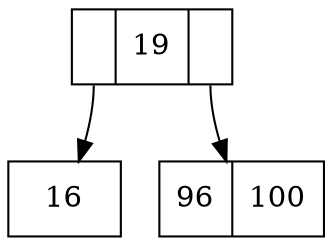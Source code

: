 digraph arbol { 
node[shape=record]
R19[label="<C1>|19|<C2>"];
R16[label="16"];
R96[label="96|100"];
R19:C1 -> R16;
R19:C2 -> R96;
}